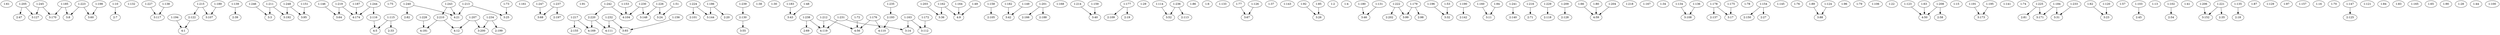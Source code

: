 strict digraph {

	"1:61" [  weight=0 ];

	"2:47" [  weight=0 ];

	"1:10" [  weight=0 ];

	"1:10" -> "2:7" [  weight=2 ];

	"1:132" [  weight=0 ];

	"1:227" [  weight=0 ];

	"1:227" -> "3:117" [  weight=1 ];

	"4:1" [  weight=0 ];

	"2:39" [  weight=0 ];

	"1:245" [  weight=0 ];

	"1:245" -> "3:170" [  weight=1 ];

	"1:245" -> "3:127" [  weight=2 ];

	"3:3" [  weight=0 ];

	"3:64" [  weight=0 ];

	"1:75" [  weight=0 ];

	"2:82" [  weight=0 ];

	"1:161" [  weight=0 ];

	"3:68" [  weight=0 ];

	"1:91" [  weight=0 ];

	"1:232" [  weight=0 ];

	"1:232" -> "4:111" [  weight=1 ];

	"1:232" -> "3:93" [  weight=2 ];

	"1:224" [  weight=0 ];

	"1:224" -> "3:144" [  weight=1 ];

	"1:224" -> "2:101" [  weight=2 ];

	"3:55" [  weight=0 ];

	"1:38" [  weight=0 ];

	"1:30" [  weight=0 ];

	"1:183" [  weight=0 ];

	"1:183" -> "3:43" [  weight=2 ];

	"2:69" [  weight=0 ];

	"3:112" [  weight=0 ];

	"1:203" [  weight=0 ];

	"1:203" -> "3:36" [  weight=1 ];

	"1:158" [  weight=0 ];

	"1:158" -> "2:105" [  weight=1 ];

	"1:182" [  weight=0 ];

	"1:182" -> "3:42" [  weight=2 ];

	"2:166" [  weight=0 ];

	"1:207" [  weight=0 ];

	"1:207" -> "3:200" [  weight=1 ];

	"1:207" -> "4:12" [  weight=2 ];

	"1:168" [  weight=0 ];

	"1:214" [  weight=0 ];

	"1:214" -> "3:40" [  weight=1 ];

	"2:109" [  weight=0 ];

	"1:29" [  weight=0 ];

	"1:114" [  weight=0 ];

	"1:114" -> "3:52" [  weight=1 ];

	"1:86" [  weight=0 ];

	"2:155" [  weight=0 ];

	"1:6" [  weight=0 ];

	"2:19" [  weight=0 ];

	"1:149" [  weight=0 ];

	"1:149" -> "3:42" [  weight=1 ];

	"4:21" [  weight=0 ];

	"2:188" [  weight=0 ];

	"1:133" [  weight=0 ];

	"3:52" [  weight=0 ];

	"3:67" [  weight=0 ];

	"1:37" [  weight=0 ];

	"1:143" [  weight=0 ];

	"3:144" [  weight=0 ];

	"3:24" [  weight=0 ];

	"1:228" [  weight=0 ];

	"1:228" -> "4:181" [  weight=1 ];

	"1:92" [  weight=0 ];

	"1:92" -> "3:26" [  weight=1 ];

	"3:36" [  weight=0 ];

	"1:2" [  weight=0 ];

	"4:104" [  weight=0 ];

	"1:4" [  weight=0 ];

	"1:180" [  weight=0 ];

	"1:180" -> "3:46" [  weight=1 ];

	"2:202" [  weight=0 ];

	"1:196" [  weight=0 ];

	"1:196" -> "3:32" [  weight=1 ];

	"1:190" [  weight=0 ];

	"1:190" -> "2:142" [  weight=1 ];

	"1:247" [  weight=0 ];

	"1:247" -> "3:68" [  weight=1 ];

	"1:160" [  weight=0 ];

	"1:160" -> "3:11" [  weight=1 ];

	"2:193" [  weight=0 ];

	"2:193" -> "4:110" [  weight=1 ];

	"2:140" [  weight=0 ];

	"2:71" [  weight=0 ];

	"1:186" [  weight=0 ];

	"1:186" -> "2:20" [  weight=1 ];

	"1:186" -> "3:144" [  weight=2 ];

	"1:194" [  weight=0 ];

	"1:194" -> "4:1" [  weight=2 ];

	"1:159" [  weight=0 ];

	"1:159" -> "3:40" [  weight=2 ];

	"2:33" [  weight=0 ];

	"1:48" [  weight=0 ];

	"1:48" -> "3:43" [  weight=1 ];

	"1:94" [  weight=0 ];

	"1:94" -> "3:11" [  weight=1 ];

	"3:40" [  weight=0 ];

	"1:244" [  weight=0 ];

	"1:244" -> "4:174" [  weight=2 ];

	"1:244" -> "2:116" [  weight=1 ];

	"4:181" [  weight=0 ];

	"1:72" [  weight=0 ];

	"1:72" -> "4:56" [  weight=1 ];

	"2:101" [  weight=0 ];

	"1:229" [  weight=0 ];

	"1:229" -> "2:118" [  weight=1 ];

	"1:215" [  weight=0 ];

	"1:215" -> "2:122" [  weight=1 ];

	"1:215" -> "3:107" [  weight=2 ];

	"3:93" [  weight=0 ];

	"1:153" [  weight=0 ];

	"1:153" -> "4:104" [  weight=1 ];

	"1:246" [  weight=0 ];

	"1:246" -> "3:3" [  weight=1 ];

	"1:201" [  weight=0 ];

	"1:201" -> "2:166" [  weight=1 ];

	"1:201" -> "2:188" [  weight=2 ];

	"3:42" [  weight=0 ];

	"4:5" [  weight=0 ];

	"3:8" [  weight=0 ];

	"1:212" [  weight=0 ];

	"1:212" -> "4:56" [  weight=2 ];

	"1:212" -> "4:119" [  weight=1 ];

	"1:239" [  weight=0 ];

	"1:239" -> "2:130" [  weight=1 ];

	"1:151" [  weight=0 ];

	"1:151" -> "3:95" [  weight=1 ];

	"4:119" [  weight=0 ];

	"1:209" [  weight=0 ];

	"1:209" -> "2:128" [  weight=2 ];

	"1:66" [  weight=0 ];

	"1:66" -> "4:59" [  weight=2 ];

	"3:117" [  weight=0 ];

	"1:218" [  weight=0 ];

	"1:167" [  weight=0 ];

	"1:34" [  weight=0 ];

	"3:108" [  weight=0 ];

	"2:137" [  weight=0 ];

	"2:20" [  weight=0 ];

	"1:78" [  weight=0 ];

	"1:234" [  weight=0 ];

	"1:234" -> "2:199" [  weight=1 ];

	"1:234" -> "3:200" [  weight=2 ];

	"3:99" [  weight=0 ];

	"1:243" [  weight=0 ];

	"1:243" -> "4:21" [  weight=2 ];

	"1:243" -> "2:210" [  weight=1 ];

	"2:150" [  weight=0 ];

	"1:145" [  weight=0 ];

	"1:178" [  weight=0 ];

	"1:178" -> "3:17" [  weight=1 ];

	"1:178" -> "2:137" [  weight=2 ];

	"1:76" [  weight=0 ];

	"1:89" [  weight=0 ];

	"1:89" -> "3:88" [  weight=1 ];

	"1:96" [  weight=0 ];

	"1:164" [  weight=0 ];

	"1:164" -> "4:9" [  weight=2 ];

	"3:107" [  weight=0 ];

	"1:79" [  weight=0 ];

	"1:49" [  weight=0 ];

	"1:49" -> "4:9" [  weight=1 ];

	"3:11" [  weight=0 ];

	"1:106" [  weight=0 ];

	"1:22" [  weight=0 ];

	"3:26" [  weight=0 ];

	"1:123" [  weight=0 ];

	"1:123" -> "4:50" [  weight=1 ];

	"1:242" [  weight=0 ];

	"1:242" -> "4:104" [  weight=2 ];

	"1:242" -> "2:220" [  weight=1 ];

	"4:12" [  weight=0 ];

	"1:15" [  weight=0 ];

	"1:235" [  weight=0 ];

	"1:235" -> "2:193" [  weight=1 ];

	"1:51" [  weight=0 ];

	"1:51" -> "3:24" [  weight=1 ];

	"1:191" [  weight=0 ];

	"1:191" -> "3:173" [  weight=1 ];

	"1:131" [  weight=0 ];

	"1:131" -> "3:46" [  weight=1 ];

	"1:141" [  weight=0 ];

	"1:217" [  weight=0 ];

	"1:217" -> "4:169" [  weight=1 ];

	"1:217" -> "2:155" [  weight=2 ];

	"4:174" [  weight=0 ];

	"1:74" [  weight=0 ];

	"1:225" [  weight=0 ];

	"1:225" -> "2:81" [  weight=1 ];

	"1:225" -> "3:171" [  weight=2 ];

	"3:60" [  weight=0 ];

	"1:156" [  weight=0 ];

	"1:156" -> "3:93" [  weight=1 ];

	"2:220" [  weight=0 ];

	"2:220" -> "4:111" [  weight=1 ];

	"2:220" -> "4:169" [  weight=2 ];

	"1:62" [  weight=0 ];

	"1:62" -> "3:23" [  weight=1 ];

	"1:176" [  weight=0 ];

	"1:176" -> "4:56" [  weight=2 ];

	"1:176" -> "4:110" [  weight=1 ];

	"1:57" [  weight=0 ];

	"2:27" [  weight=0 ];

	"1:226" [  weight=0 ];

	"1:226" -> "3:148" [  weight=1 ];

	"1:226" -> "3:24" [  weight=2 ];

	"1:189" [  weight=0 ];

	"1:189" -> "3:107" [  weight=1 ];

	"1:103" [  weight=0 ];

	"1:103" -> "2:45" [  weight=1 ];

	"3:127" [  weight=0 ];

	"1:163" [  weight=0 ];

	"1:163" -> "3:112" [  weight=1 ];

	"1:163" -> "3:14" [  weight=2 ];

	"1:115" [  weight=0 ];

	"1:115" -> "4:5" [  weight=1 ];

	"1:115" -> "2:33" [  weight=2 ];

	"3:173" [  weight=0 ];

	"1:222" [  weight=0 ];

	"1:222" -> "2:202" [  weight=1 ];

	"1:222" -> "3:99" [  weight=2 ];

	"1:162" [  weight=0 ];

	"1:162" -> "4:9" [  weight=1 ];

	"1:162" -> "3:36" [  weight=2 ];

	"1:13" [  weight=0 ];

	"1:73" [  weight=0 ];

	"1:73" -> "3:25" [  weight=1 ];

	"1:102" [  weight=0 ];

	"1:102" -> "2:54" [  weight=1 ];

	"1:219" [  weight=0 ];

	"1:219" -> "4:174" [  weight=1 ];

	"1:219" -> "3:64" [  weight=2 ];

	"1:241" [  weight=0 ];

	"1:241" -> "2:140" [  weight=1 ];

	"3:32" [  weight=0 ];

	"3:23" [  weight=0 ];

	"1:120" [  weight=0 ];

	"1:120" -> "3:23" [  weight=2 ];

	"1:216" [  weight=0 ];

	"1:216" -> "2:71" [  weight=1 ];

	"1:41" [  weight=0 ];

	"2:58" [  weight=0 ];

	"1:206" [  weight=0 ];

	"1:206" -> "3:152" [  weight=1 ];

	"1:185" [  weight=0 ];

	"1:185" -> "3:170" [  weight=1 ];

	"1:185" -> "3:8" [  weight=2 ];

	"2:113" [  weight=0 ];

	"2:18" [  weight=0 ];

	"1:172" [  weight=0 ];

	"1:172" -> "3:112" [  weight=1 ];

	"1:87" [  weight=0 ];

	"1:135" [  weight=0 ];

	"1:135" -> "2:18" [  weight=1 ];

	"2:199" [  weight=0 ];

	"1:63" [  weight=0 ];

	"1:63" -> "4:50" [  weight=1 ];

	"1:129" [  weight=0 ];

	"4:110" [  weight=0 ];

	"1:233" [  weight=0 ];

	"1:233" -> "3:31" [  weight=1 ];

	"2:81" [  weight=0 ];

	"1:80" [  weight=0 ];

	"1:80" -> "4:59" [  weight=2 ];

	"3:17" [  weight=0 ];

	"1:221" [  weight=0 ];

	"1:221" -> "2:35" [  weight=1 ];

	"1:221" -> "3:152" [  weight=2 ];

	"1:97" [  weight=0 ];

	"1:134" [  weight=0 ];

	"1:134" -> "3:108" [  weight=1 ];

	"3:31" [  weight=0 ];

	"1:223" [  weight=0 ];

	"1:223" -> "3:8" [  weight=1 ];

	"1:223" -> "3:60" [  weight=2 ];

	"1:195" [  weight=0 ];

	"1:195" -> "3:173" [  weight=1 ];

	"1:53" [  weight=0 ];

	"1:53" -> "3:32" [  weight=1 ];

	"1:157" [  weight=0 ];

	"2:122" [  weight=0 ];

	"2:122" -> "4:1" [  weight=2 ];

	"1:187" [  weight=0 ];

	"1:187" -> "4:174" [  weight=1 ];

	"2:45" [  weight=0 ];

	"1:139" [  weight=0 ];

	"1:139" -> "2:39" [  weight=1 ];

	"1:236" [  weight=0 ];

	"1:236" -> "2:113" [  weight=1 ];

	"1:236" -> "3:52" [  weight=2 ];

	"3:46" [  weight=0 ];

	"2:35" [  weight=0 ];

	"3:14" [  weight=0 ];

	"3:152" [  weight=0 ];

	"4:169" [  weight=0 ];

	"1:154" [  weight=0 ];

	"1:154" -> "2:150" [  weight=1 ];

	"1:154" -> "2:27" [  weight=2 ];

	"1:204" [  weight=0 ];

	"1:204" -> "4:59" [  weight=2 ];

	"4:59" [  weight=0 ];

	"1:16" [  weight=0 ];

	"1:70" [  weight=0 ];

	"1:211" [  weight=0 ];

	"1:211" -> "3:192" [  weight=1 ];

	"1:211" -> "3:3" [  weight=2 ];

	"1:147" [  weight=0 ];

	"1:147" -> "2:125" [  weight=1 ];

	"1:121" [  weight=0 ];

	"1:84" [  weight=0 ];

	"4:56" [  weight=0 ];

	"1:177" [  weight=0 ];

	"1:177" -> "2:109" [  weight=1 ];

	"1:177" -> "2:19" [  weight=2 ];

	"1:85" [  weight=0 ];

	"1:85" -> "3:26" [  weight=2 ];

	"1:83" [  weight=0 ];

	"4:50" [  weight=0 ];

	"2:130" [  weight=0 ];

	"2:130" -> "3:55" [  weight=1 ];

	"3:25" [  weight=0 ];

	"3:170" [  weight=0 ];

	"2:142" [  weight=0 ];

	"1:146" [  weight=0 ];

	"1:146" -> "3:64" [  weight=1 ];

	"2:7" [  weight=0 ];

	"1:198" [  weight=0 ];

	"1:198" -> "3:60" [  weight=2 ];

	"3:148" [  weight=0 ];

	"1:208" [  weight=0 ];

	"1:208" -> "2:58" [  weight=1 ];

	"1:208" -> "4:50" [  weight=2 ];

	"2:197" [  weight=0 ];

	"3:171" [  weight=0 ];

	"1:238" [  weight=0 ];

	"1:238" -> "2:69" [  weight=1 ];

	"1:238" -> "4:119" [  weight=2 ];

	"1:165" [  weight=0 ];

	"1:65" [  weight=0 ];

	"1:230" [  weight=0 ];

	"1:230" -> "3:148" [  weight=1 ];

	"1:230" -> "4:104" [  weight=2 ];

	"1:138" [  weight=0 ];

	"1:138" -> "3:117" [  weight=1 ];

	"1:90" [  weight=0 ];

	"1:175" [  weight=0 ];

	"1:175" -> "3:17" [  weight=1 ];

	"1:240" [  weight=0 ];

	"1:240" -> "4:21" [  weight=1 ];

	"1:240" -> "2:82" [  weight=2 ];

	"1:213" [  weight=0 ];

	"1:213" -> "4:21" [  weight=2 ];

	"1:213" -> "3:25" [  weight=1 ];

	"1:231" [  weight=0 ];

	"1:231" -> "4:119" [  weight=2 ];

	"1:231" -> "3:14" [  weight=1 ];

	"3:95" [  weight=0 ];

	"4:9" [  weight=0 ];

	"2:125" [  weight=0 ];

	"4:111" [  weight=0 ];

	"1:248" [  weight=0 ];

	"1:248" -> "3:192" [  weight=2 ];

	"1:248" -> "3:95" [  weight=1 ];

	"1:28" [  weight=0 ];

	"3:200" [  weight=0 ];

	"3:88" [  weight=0 ];

	"1:136" [  weight=0 ];

	"1:136" -> "3:108" [  weight=1 ];

	"2:118" [  weight=0 ];

	"1:44" [  weight=0 ];

	"1:100" [  weight=0 ];

	"1:179" [  weight=0 ];

	"1:179" -> "2:98" [  weight=1 ];

	"1:179" -> "3:99" [  weight=2 ];

	"1:184" [  weight=0 ];

	"1:184" -> "3:31" [  weight=2 ];

	"1:184" -> "3:171" [  weight=1 ];

	"2:105" [  weight=0 ];

	"2:98" [  weight=0 ];

	"1:77" [  weight=0 ];

	"1:77" -> "3:67" [  weight=1 ];

	"1:126" [  weight=0 ];

	"1:126" -> "3:67" [  weight=1 ];

	"1:237" [  weight=0 ];

	"1:237" -> "3:68" [  weight=1 ];

	"1:237" -> "2:197" [  weight=2 ];

	"2:116" [  weight=0 ];

	"2:116" -> "4:5" [  weight=1 ];

	"3:43" [  weight=0 ];

	"2:54" [  weight=0 ];

	"1:205" [  weight=0 ];

	"1:205" -> "2:47" [  weight=1 ];

	"1:205" -> "3:127" [  weight=2 ];

	"2:128" [  weight=0 ];

	"3:192" [  weight=0 ];

	"2:210" [  weight=0 ];

	"2:210" -> "4:181" [  weight=1 ];

	"2:210" -> "4:12" [  weight=2 ];

	"1:124" [  weight=0 ];

	"1:124" -> "3:88" [  weight=1 ];

}
